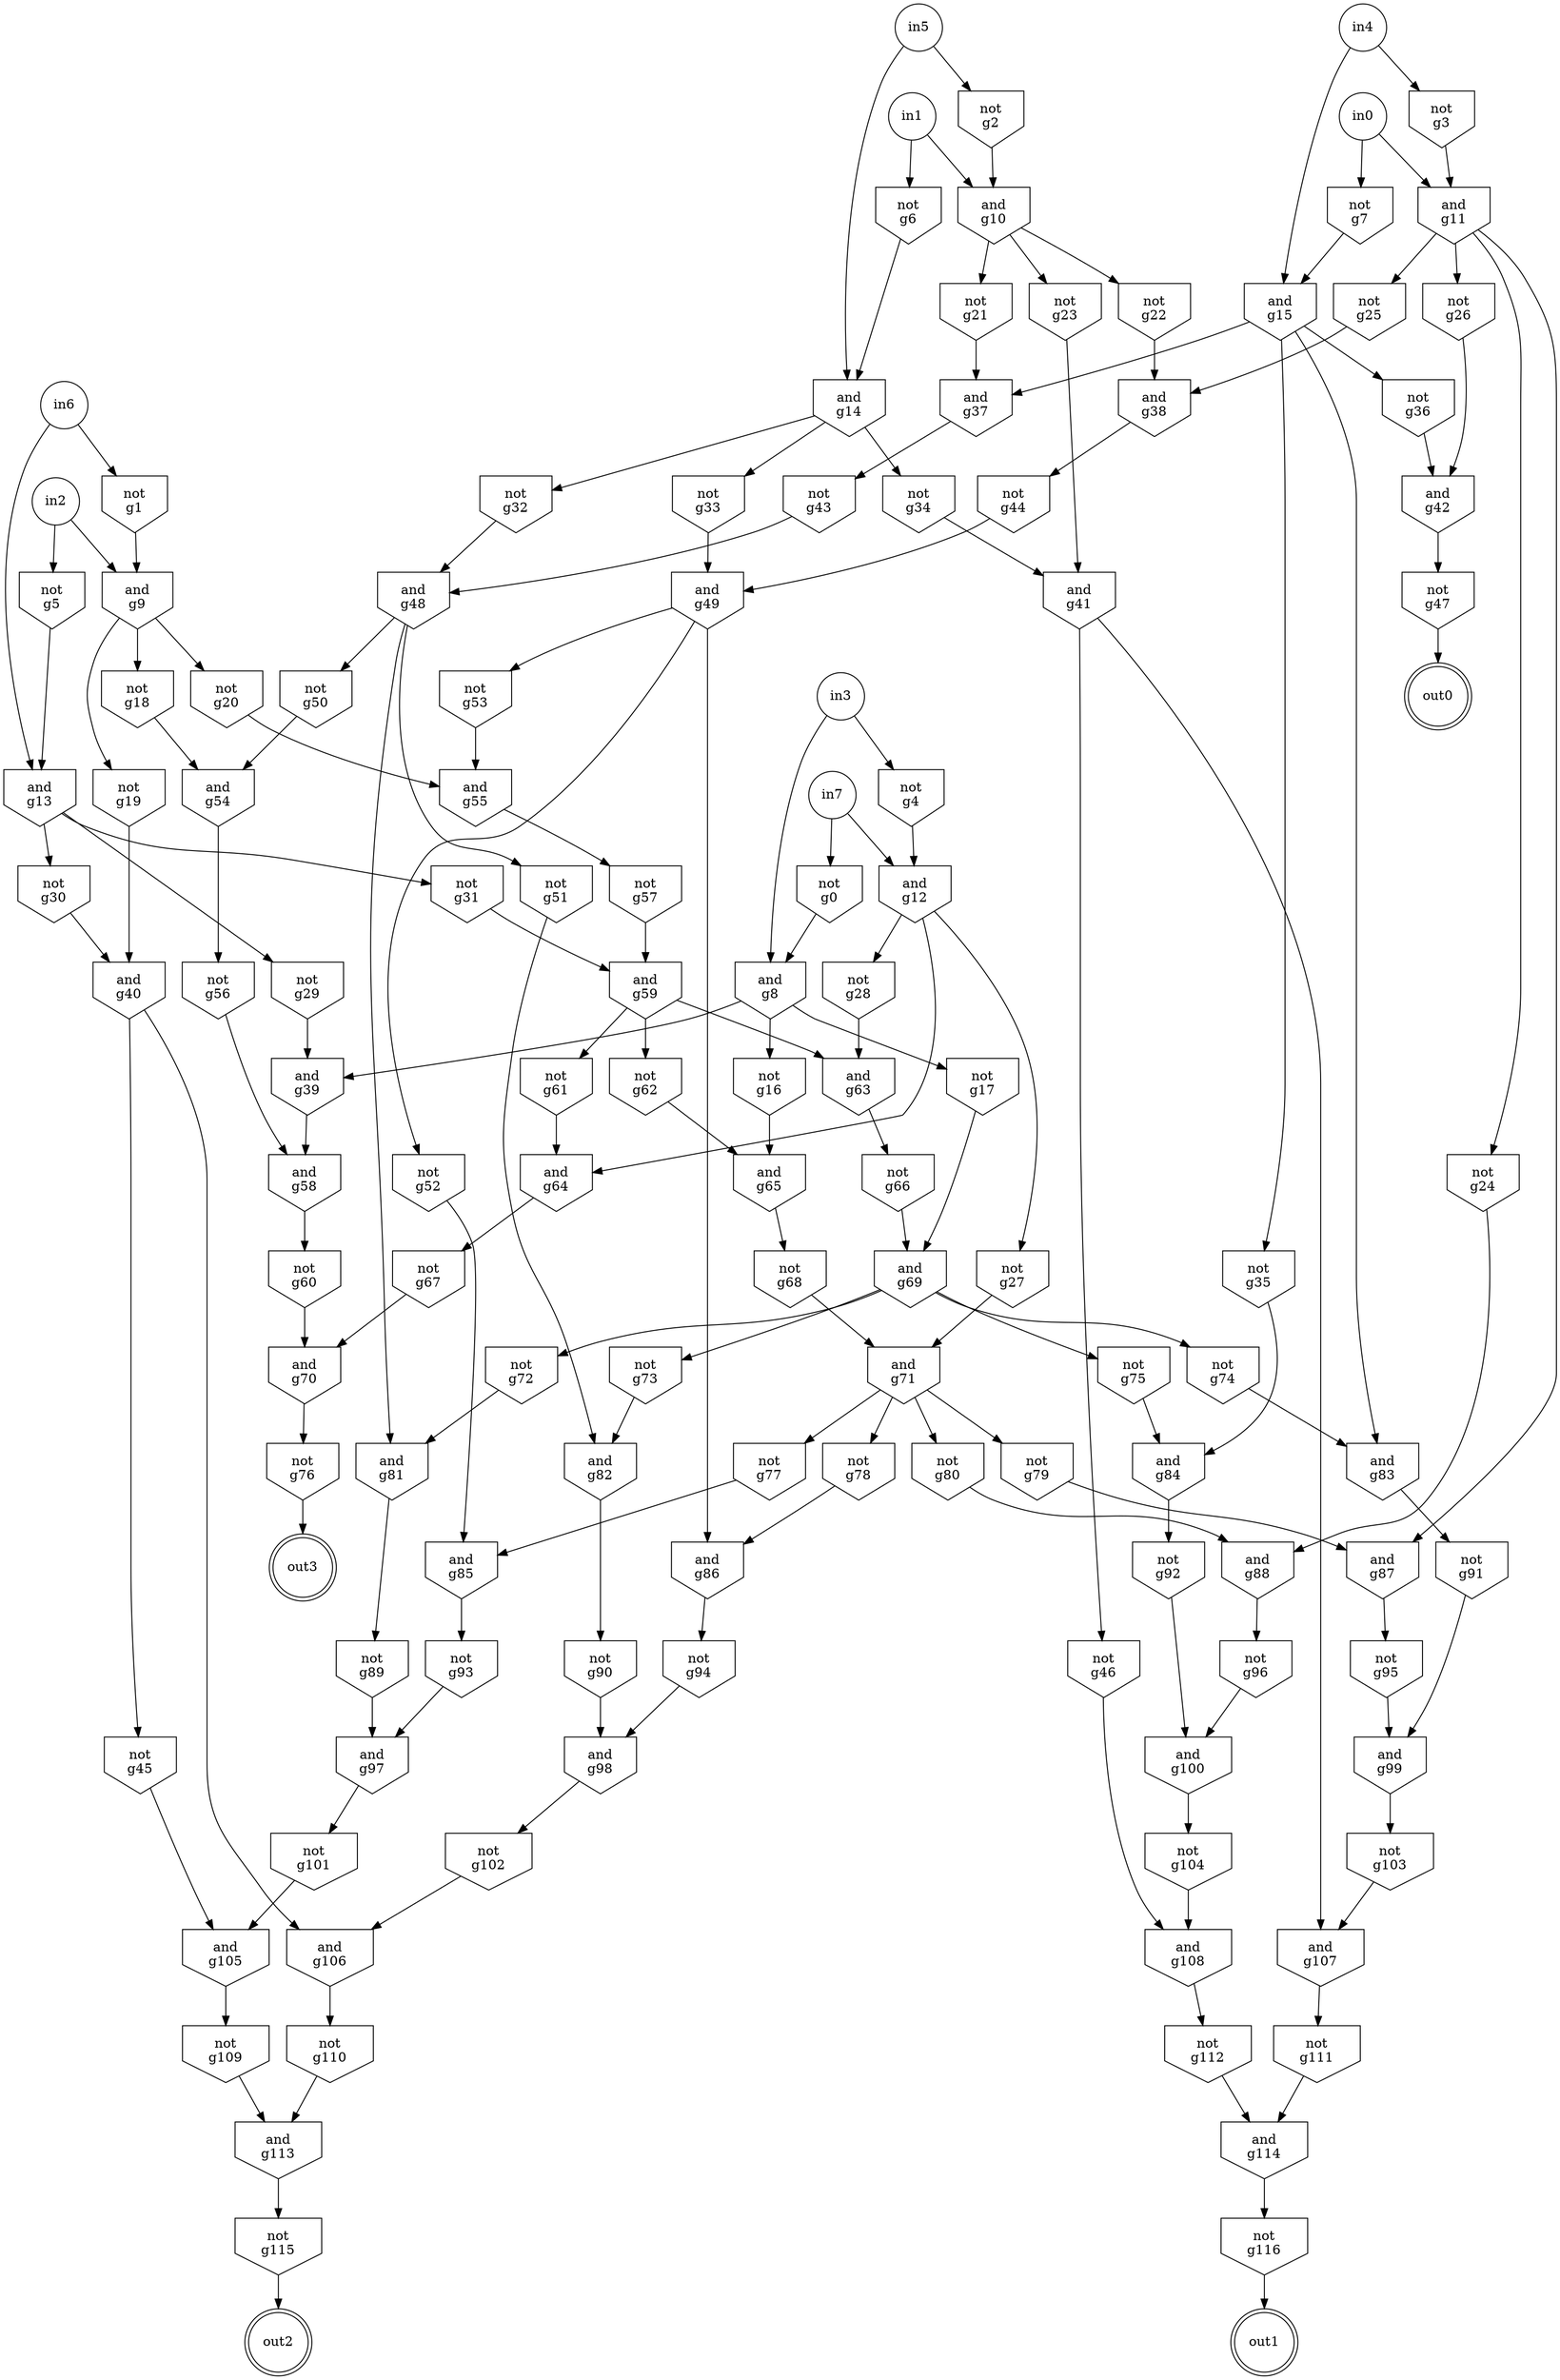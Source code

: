 strict digraph "" {
in7 [label="in7", shape=circle];
in6 [label="in6", shape=circle];
in5 [label="in5", shape=circle];
in4 [label="in4", shape=circle];
in3 [label="in3", shape=circle];
in2 [label="in2", shape=circle];
in1 [label="in1", shape=circle];
in0 [label="in0", shape=circle];
g0 [label="not\ng0", shape=invhouse];
g1 [label="not\ng1", shape=invhouse];
g2 [label="not\ng2", shape=invhouse];
g3 [label="not\ng3", shape=invhouse];
g4 [label="not\ng4", shape=invhouse];
g5 [label="not\ng5", shape=invhouse];
g6 [label="not\ng6", shape=invhouse];
g7 [label="not\ng7", shape=invhouse];
g8 [label="and\ng8", shape=invhouse];
g9 [label="and\ng9", shape=invhouse];
g10 [label="and\ng10", shape=invhouse];
g11 [label="and\ng11", shape=invhouse];
g12 [label="and\ng12", shape=invhouse];
g13 [label="and\ng13", shape=invhouse];
g14 [label="and\ng14", shape=invhouse];
g15 [label="and\ng15", shape=invhouse];
g16 [label="not\ng16", shape=invhouse];
g17 [label="not\ng17", shape=invhouse];
g18 [label="not\ng18", shape=invhouse];
g19 [label="not\ng19", shape=invhouse];
g20 [label="not\ng20", shape=invhouse];
g21 [label="not\ng21", shape=invhouse];
g22 [label="not\ng22", shape=invhouse];
g23 [label="not\ng23", shape=invhouse];
g24 [label="not\ng24", shape=invhouse];
g25 [label="not\ng25", shape=invhouse];
g26 [label="not\ng26", shape=invhouse];
g27 [label="not\ng27", shape=invhouse];
g28 [label="not\ng28", shape=invhouse];
g29 [label="not\ng29", shape=invhouse];
g30 [label="not\ng30", shape=invhouse];
g31 [label="not\ng31", shape=invhouse];
g32 [label="not\ng32", shape=invhouse];
g33 [label="not\ng33", shape=invhouse];
g34 [label="not\ng34", shape=invhouse];
g35 [label="not\ng35", shape=invhouse];
g36 [label="not\ng36", shape=invhouse];
g37 [label="and\ng37", shape=invhouse];
g38 [label="and\ng38", shape=invhouse];
g39 [label="and\ng39", shape=invhouse];
g40 [label="and\ng40", shape=invhouse];
g41 [label="and\ng41", shape=invhouse];
g42 [label="and\ng42", shape=invhouse];
g43 [label="not\ng43", shape=invhouse];
g44 [label="not\ng44", shape=invhouse];
g45 [label="not\ng45", shape=invhouse];
g46 [label="not\ng46", shape=invhouse];
g47 [label="not\ng47", shape=invhouse];
g48 [label="and\ng48", shape=invhouse];
g49 [label="and\ng49", shape=invhouse];
out0 [label="out0", shape=doublecircle];
g50 [label="not\ng50", shape=invhouse];
g51 [label="not\ng51", shape=invhouse];
g52 [label="not\ng52", shape=invhouse];
g53 [label="not\ng53", shape=invhouse];
g54 [label="and\ng54", shape=invhouse];
g55 [label="and\ng55", shape=invhouse];
g56 [label="not\ng56", shape=invhouse];
g57 [label="not\ng57", shape=invhouse];
g58 [label="and\ng58", shape=invhouse];
g59 [label="and\ng59", shape=invhouse];
g60 [label="not\ng60", shape=invhouse];
g61 [label="not\ng61", shape=invhouse];
g62 [label="not\ng62", shape=invhouse];
g63 [label="and\ng63", shape=invhouse];
g64 [label="and\ng64", shape=invhouse];
g65 [label="and\ng65", shape=invhouse];
g66 [label="not\ng66", shape=invhouse];
g67 [label="not\ng67", shape=invhouse];
g68 [label="not\ng68", shape=invhouse];
g69 [label="and\ng69", shape=invhouse];
g70 [label="and\ng70", shape=invhouse];
g71 [label="and\ng71", shape=invhouse];
g72 [label="not\ng72", shape=invhouse];
g73 [label="not\ng73", shape=invhouse];
g74 [label="not\ng74", shape=invhouse];
g75 [label="not\ng75", shape=invhouse];
g76 [label="not\ng76", shape=invhouse];
g77 [label="not\ng77", shape=invhouse];
g78 [label="not\ng78", shape=invhouse];
g79 [label="not\ng79", shape=invhouse];
g80 [label="not\ng80", shape=invhouse];
g81 [label="and\ng81", shape=invhouse];
g82 [label="and\ng82", shape=invhouse];
g83 [label="and\ng83", shape=invhouse];
g84 [label="and\ng84", shape=invhouse];
out3 [label="out3", shape=doublecircle];
g85 [label="and\ng85", shape=invhouse];
g86 [label="and\ng86", shape=invhouse];
g87 [label="and\ng87", shape=invhouse];
g88 [label="and\ng88", shape=invhouse];
g89 [label="not\ng89", shape=invhouse];
g90 [label="not\ng90", shape=invhouse];
g91 [label="not\ng91", shape=invhouse];
g92 [label="not\ng92", shape=invhouse];
g93 [label="not\ng93", shape=invhouse];
g94 [label="not\ng94", shape=invhouse];
g95 [label="not\ng95", shape=invhouse];
g96 [label="not\ng96", shape=invhouse];
g97 [label="and\ng97", shape=invhouse];
g98 [label="and\ng98", shape=invhouse];
g99 [label="and\ng99", shape=invhouse];
g100 [label="and\ng100", shape=invhouse];
g101 [label="not\ng101", shape=invhouse];
g102 [label="not\ng102", shape=invhouse];
g103 [label="not\ng103", shape=invhouse];
g104 [label="not\ng104", shape=invhouse];
g105 [label="and\ng105", shape=invhouse];
g106 [label="and\ng106", shape=invhouse];
g107 [label="and\ng107", shape=invhouse];
g108 [label="and\ng108", shape=invhouse];
g109 [label="not\ng109", shape=invhouse];
g110 [label="not\ng110", shape=invhouse];
g111 [label="not\ng111", shape=invhouse];
g112 [label="not\ng112", shape=invhouse];
g113 [label="and\ng113", shape=invhouse];
g114 [label="and\ng114", shape=invhouse];
g115 [label="not\ng115", shape=invhouse];
g116 [label="not\ng116", shape=invhouse];
out2 [label="out2", shape=doublecircle];
out1 [label="out1", shape=doublecircle];
in7 -> g12;
in7 -> g0;
in6 -> g1;
in6 -> g13;
in5 -> g2;
in5 -> g14;
in4 -> g3;
in4 -> g15;
in3 -> g4;
in3 -> g8;
in2 -> g9;
in2 -> g5;
in1 -> g10;
in1 -> g6;
in0 -> g11;
in0 -> g7;
g0 -> g8;
g1 -> g9;
g2 -> g10;
g3 -> g11;
g4 -> g12;
g5 -> g13;
g6 -> g14;
g7 -> g15;
g8 -> g39;
g8 -> g16;
g8 -> g17;
g9 -> g18;
g9 -> g19;
g9 -> g20;
g10 -> g21;
g10 -> g22;
g10 -> g23;
g11 -> g87;
g11 -> g24;
g11 -> g25;
g11 -> g26;
g12 -> g64;
g12 -> g27;
g12 -> g28;
g13 -> g29;
g13 -> g30;
g13 -> g31;
g14 -> g32;
g14 -> g33;
g14 -> g34;
g15 -> g37;
g15 -> g83;
g15 -> g35;
g15 -> g36;
g16 -> g65;
g17 -> g69;
g18 -> g54;
g19 -> g40;
g20 -> g55;
g21 -> g37;
g22 -> g38;
g23 -> g41;
g24 -> g88;
g25 -> g38;
g26 -> g42;
g27 -> g71;
g28 -> g63;
g29 -> g39;
g30 -> g40;
g31 -> g59;
g32 -> g48;
g33 -> g49;
g34 -> g41;
g35 -> g84;
g36 -> g42;
g37 -> g43;
g38 -> g44;
g39 -> g58;
g40 -> g45;
g40 -> g106;
g41 -> g107;
g41 -> g46;
g42 -> g47;
g43 -> g48;
g44 -> g49;
g45 -> g105;
g46 -> g108;
g47 -> out0;
g48 -> g50;
g48 -> g81;
g48 -> g51;
g49 -> g52;
g49 -> g86;
g49 -> g53;
g50 -> g54;
g51 -> g82;
g52 -> g85;
g53 -> g55;
g54 -> g56;
g55 -> g57;
g56 -> g58;
g57 -> g59;
g58 -> g60;
g59 -> g61;
g59 -> g62;
g59 -> g63;
g60 -> g70;
g61 -> g64;
g62 -> g65;
g63 -> g66;
g64 -> g67;
g65 -> g68;
g66 -> g69;
g67 -> g70;
g68 -> g71;
g69 -> g72;
g69 -> g73;
g69 -> g74;
g69 -> g75;
g70 -> g76;
g71 -> g77;
g71 -> g78;
g71 -> g79;
g71 -> g80;
g72 -> g81;
g73 -> g82;
g74 -> g83;
g75 -> g84;
g76 -> out3;
g77 -> g85;
g78 -> g86;
g79 -> g87;
g80 -> g88;
g81 -> g89;
g82 -> g90;
g83 -> g91;
g84 -> g92;
g85 -> g93;
g86 -> g94;
g87 -> g95;
g88 -> g96;
g89 -> g97;
g90 -> g98;
g91 -> g99;
g92 -> g100;
g93 -> g97;
g94 -> g98;
g95 -> g99;
g96 -> g100;
g97 -> g101;
g98 -> g102;
g99 -> g103;
g100 -> g104;
g101 -> g105;
g102 -> g106;
g103 -> g107;
g104 -> g108;
g105 -> g109;
g106 -> g110;
g107 -> g111;
g108 -> g112;
g109 -> g113;
g110 -> g113;
g111 -> g114;
g112 -> g114;
g113 -> g115;
g114 -> g116;
g115 -> out2;
g116 -> out1;
}
